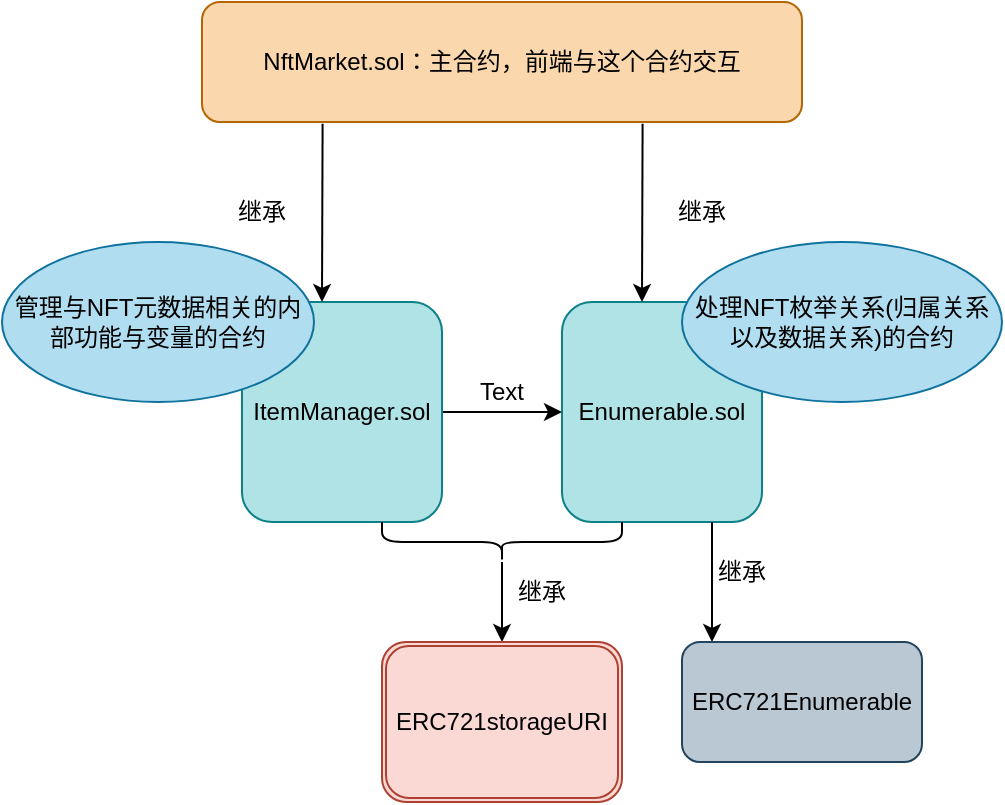 <mxfile>
    <diagram id="QmEkhM_QdyIBhtowF-4l" name="Page-1">
        <mxGraphModel dx="1431" dy="371" grid="1" gridSize="10" guides="1" tooltips="1" connect="1" arrows="1" fold="1" page="1" pageScale="1" pageWidth="827" pageHeight="1169" math="0" shadow="0">
            <root>
                <mxCell id="0"/>
                <mxCell id="1" parent="0"/>
                <mxCell id="2" value="NftMarket.sol：主合约，前端与这个合约交互" style="rounded=1;whiteSpace=wrap;html=1;fillColor=#fad7ac;strokeColor=#b46504;fontColor=#000000;" parent="1" vertex="1">
                    <mxGeometry x="60" y="130" width="300" height="60" as="geometry"/>
                </mxCell>
                <mxCell id="6" value="Enumerable.sol" style="rounded=1;whiteSpace=wrap;html=1;fillColor=#b0e3e6;strokeColor=#0e8088;fontColor=#000000;" parent="1" vertex="1">
                    <mxGeometry x="240" y="280" width="100" height="110" as="geometry"/>
                </mxCell>
                <mxCell id="33" style="edgeStyle=none;html=1;entryX=0;entryY=0.5;entryDx=0;entryDy=0;" edge="1" parent="1" source="10" target="6">
                    <mxGeometry relative="1" as="geometry"/>
                </mxCell>
                <mxCell id="10" value="ItemManager.sol" style="rounded=1;whiteSpace=wrap;html=1;fillColor=#b0e3e6;strokeColor=#0e8088;fontColor=#000000;" parent="1" vertex="1">
                    <mxGeometry x="80" y="280" width="100" height="110" as="geometry"/>
                </mxCell>
                <mxCell id="14" value="继承" style="text;html=1;strokeColor=none;fillColor=none;align=center;verticalAlign=middle;whiteSpace=wrap;rounded=0;" parent="1" vertex="1">
                    <mxGeometry x="60" y="220" width="60" height="30" as="geometry"/>
                </mxCell>
                <mxCell id="15" value="继承" style="text;html=1;strokeColor=none;fillColor=none;align=center;verticalAlign=middle;whiteSpace=wrap;rounded=0;" parent="1" vertex="1">
                    <mxGeometry x="280" y="220" width="60" height="30" as="geometry"/>
                </mxCell>
                <mxCell id="17" value="" style="endArrow=classic;html=1;exitX=0.201;exitY=1.014;exitDx=0;exitDy=0;exitPerimeter=0;entryX=0.4;entryY=0;entryDx=0;entryDy=0;entryPerimeter=0;" parent="1" source="2" target="10" edge="1">
                    <mxGeometry width="50" height="50" relative="1" as="geometry">
                        <mxPoint x="170" y="290" as="sourcePoint"/>
                        <mxPoint x="220" y="240" as="targetPoint"/>
                    </mxGeometry>
                </mxCell>
                <mxCell id="18" value="" style="endArrow=classic;html=1;exitX=0.201;exitY=1.014;exitDx=0;exitDy=0;exitPerimeter=0;entryX=0.4;entryY=0;entryDx=0;entryDy=0;entryPerimeter=0;" parent="1" edge="1">
                    <mxGeometry width="50" height="50" relative="1" as="geometry">
                        <mxPoint x="280.3" y="190.84" as="sourcePoint"/>
                        <mxPoint x="280" y="280" as="targetPoint"/>
                    </mxGeometry>
                </mxCell>
                <mxCell id="21" value="管理与NFT元数据相关的内部功能与变量的合约" style="ellipse;whiteSpace=wrap;html=1;align=center;newEdgeStyle={&quot;edgeStyle&quot;:&quot;entityRelationEdgeStyle&quot;,&quot;startArrow&quot;:&quot;none&quot;,&quot;endArrow&quot;:&quot;none&quot;,&quot;segment&quot;:10,&quot;curved&quot;:1,&quot;sourcePerimeterSpacing&quot;:0,&quot;targetPerimeterSpacing&quot;:0};treeFolding=1;treeMoving=1;fillColor=#b1ddf0;strokeColor=#10739e;fontColor=#000000;" parent="1" vertex="1" collapsed="1">
                    <mxGeometry x="-40" y="250" width="156" height="80" as="geometry"/>
                </mxCell>
                <mxCell id="22" value="处理NFT枚举关系(归属关系以及数据关系)的合约" style="ellipse;whiteSpace=wrap;html=1;align=center;newEdgeStyle={&quot;edgeStyle&quot;:&quot;entityRelationEdgeStyle&quot;,&quot;startArrow&quot;:&quot;none&quot;,&quot;endArrow&quot;:&quot;none&quot;,&quot;segment&quot;:10,&quot;curved&quot;:1,&quot;sourcePerimeterSpacing&quot;:0,&quot;targetPerimeterSpacing&quot;:0};treeFolding=1;treeMoving=1;fillColor=#b1ddf0;strokeColor=#10739e;fontColor=#000000;" parent="1" vertex="1" collapsed="1">
                    <mxGeometry x="300" y="250" width="160" height="80" as="geometry"/>
                </mxCell>
                <mxCell id="26" style="edgeStyle=none;html=1;" parent="1" source="25" target="27" edge="1">
                    <mxGeometry relative="1" as="geometry">
                        <mxPoint x="210" y="460" as="targetPoint"/>
                    </mxGeometry>
                </mxCell>
                <mxCell id="25" value="" style="shape=curlyBracket;whiteSpace=wrap;html=1;rounded=1;labelPosition=left;verticalLabelPosition=middle;align=right;verticalAlign=middle;direction=north;" parent="1" vertex="1">
                    <mxGeometry x="150" y="390" width="120" height="20" as="geometry"/>
                </mxCell>
                <mxCell id="27" value="ERC721storageURI" style="shape=ext;double=1;rounded=1;whiteSpace=wrap;html=1;fillColor=#fad9d5;strokeColor=#ae4132;fontColor=#000000;" parent="1" vertex="1">
                    <mxGeometry x="150" y="450" width="120" height="80" as="geometry"/>
                </mxCell>
                <mxCell id="28" value="继承" style="text;html=1;strokeColor=none;fillColor=none;align=center;verticalAlign=middle;whiteSpace=wrap;rounded=0;" parent="1" vertex="1">
                    <mxGeometry x="200" y="410" width="60" height="30" as="geometry"/>
                </mxCell>
                <mxCell id="30" value="" style="endArrow=classic;html=1;exitX=0.75;exitY=1;exitDx=0;exitDy=0;" parent="1" source="6" edge="1">
                    <mxGeometry width="50" height="50" relative="1" as="geometry">
                        <mxPoint x="310" y="470" as="sourcePoint"/>
                        <mxPoint x="315" y="450" as="targetPoint"/>
                    </mxGeometry>
                </mxCell>
                <mxCell id="31" value="ERC721Enumerable" style="rounded=1;whiteSpace=wrap;html=1;fillColor=#bac8d3;strokeColor=#23445d;fontColor=#000000;" parent="1" vertex="1">
                    <mxGeometry x="300" y="450" width="120" height="60" as="geometry"/>
                </mxCell>
                <mxCell id="32" value="继承" style="text;html=1;strokeColor=none;fillColor=none;align=center;verticalAlign=middle;whiteSpace=wrap;rounded=0;" parent="1" vertex="1">
                    <mxGeometry x="300" y="400" width="60" height="30" as="geometry"/>
                </mxCell>
                <mxCell id="34" value="Text" style="text;html=1;strokeColor=none;fillColor=none;align=center;verticalAlign=middle;whiteSpace=wrap;rounded=0;" vertex="1" parent="1">
                    <mxGeometry x="180" y="310" width="60" height="30" as="geometry"/>
                </mxCell>
            </root>
        </mxGraphModel>
    </diagram>
</mxfile>